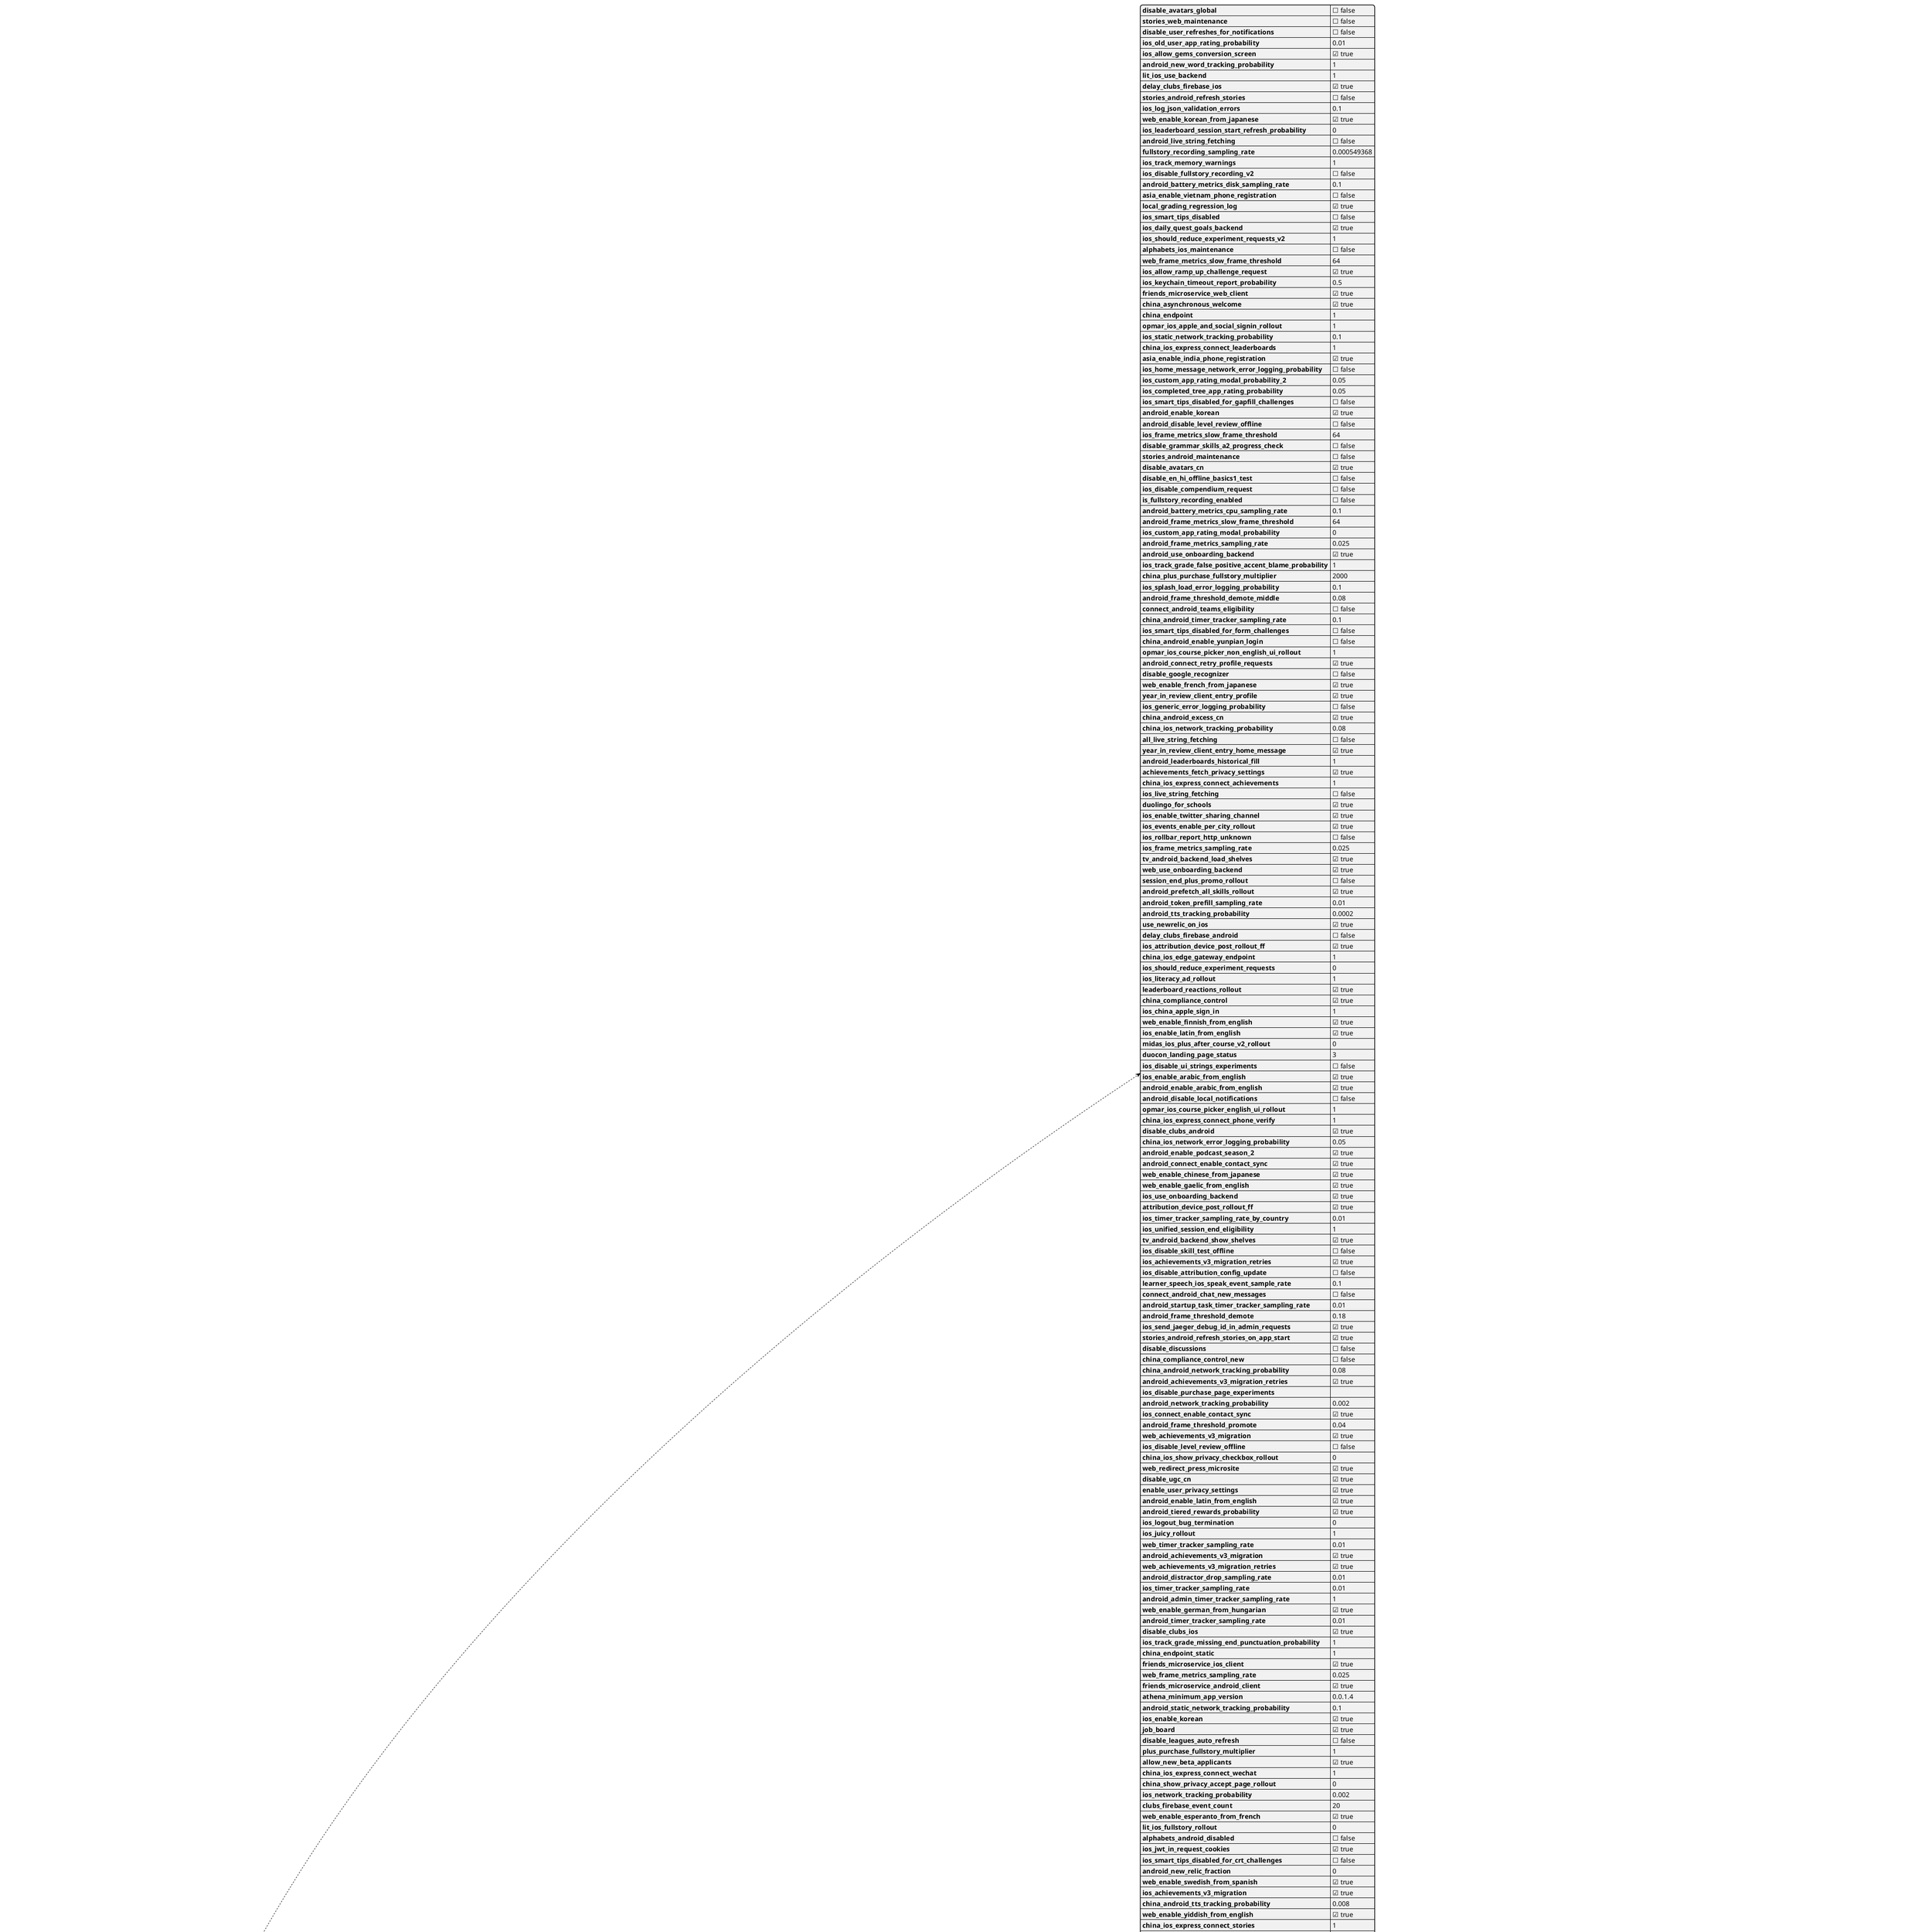 @startjson "Version Info"
{
    "tts_cdn_url": "http://static.duolingo.com/",
    "age_restriction_limit": 13,
    "country": "JP",
    "feature_flags": {
        "disable_avatars_global": false,
        "stories_web_maintenance": false,
        "disable_user_refreshes_for_notifications": false,
        "ios_old_user_app_rating_probability": 0.01,
        "ios_allow_gems_conversion_screen": true,
        "android_new_word_tracking_probability": 1,
        "lit_ios_use_backend": 1,
        "delay_clubs_firebase_ios": true,
        "stories_android_refresh_stories": false,
        "ios_log_json_validation_errors": 0.1,
        "web_enable_korean_from_japanese": true,
        "ios_leaderboard_session_start_refresh_probability": 0,
        "android_live_string_fetching": false,
        "fullstory_recording_sampling_rate": 0.000549368,
        "ios_track_memory_warnings": 1,
        "ios_disable_fullstory_recording_v2": false,
        "android_battery_metrics_disk_sampling_rate": 0.1,
        "asia_enable_vietnam_phone_registration": false,
        "local_grading_regression_log": true,
        "ios_smart_tips_disabled": false,
        "ios_daily_quest_goals_backend": true,
        "ios_should_reduce_experiment_requests_v2": 1,
        "alphabets_ios_maintenance": false,
        "web_frame_metrics_slow_frame_threshold": 64,
        "ios_allow_ramp_up_challenge_request": true,
        "ios_keychain_timeout_report_probability": 0.5,
        "friends_microservice_web_client": true,
        "china_asynchronous_welcome": true,
        "china_endpoint": 1,
        "opmar_ios_apple_and_social_signin_rollout": 1,
        "ios_static_network_tracking_probability": 0.1,
        "china_ios_express_connect_leaderboards": 1,
        "asia_enable_india_phone_registration": true,
        "ios_home_message_network_error_logging_probability": false,
        "ios_custom_app_rating_modal_probability_2": 0.05,
        "ios_completed_tree_app_rating_probability": 0.05,
        "ios_smart_tips_disabled_for_gapfill_challenges": false,
        "android_enable_korean": true,
        "android_disable_level_review_offline": false,
        "ios_frame_metrics_slow_frame_threshold": 64,
        "disable_grammar_skills_a2_progress_check": false,
        "stories_android_maintenance": false,
        "disable_avatars_cn": true,
        "disable_en_hi_offline_basics1_test": false,
        "ios_disable_compendium_request": false,
        "is_fullstory_recording_enabled": false,
        "android_battery_metrics_cpu_sampling_rate": 0.1,
        "android_frame_metrics_slow_frame_threshold": 64,
        "ios_custom_app_rating_modal_probability": 0,
        "android_frame_metrics_sampling_rate": 0.025,
        "android_use_onboarding_backend": true,
        "ios_track_grade_false_positive_accent_blame_probability": 1,
        "china_plus_purchase_fullstory_multiplier": 2000,
        "ios_splash_load_error_logging_probability": 0.1,
        "android_frame_threshold_demote_middle": 0.08,
        "connect_android_teams_eligibility": false,
        "china_android_timer_tracker_sampling_rate": 0.1,
        "ios_smart_tips_disabled_for_form_challenges": false,
        "china_android_enable_yunpian_login": false,
        "opmar_ios_course_picker_non_english_ui_rollout": 1,
        "android_connect_retry_profile_requests": true,
        "disable_google_recognizer": false,
        "web_enable_french_from_japanese": true,
        "year_in_review_client_entry_profile": true,
        "ios_generic_error_logging_probability": false,
        "china_android_excess_cn": true,
        "china_ios_network_tracking_probability": 0.08,
        "all_live_string_fetching": false,
        "year_in_review_client_entry_home_message": true,
        "android_leaderboards_historical_fill": 1,
        "achievements_fetch_privacy_settings": true,
        "china_ios_express_connect_achievements": 1,
        "ios_live_string_fetching": false,
        "duolingo_for_schools": true,
        "ios_enable_twitter_sharing_channel": true,
        "ios_events_enable_per_city_rollout": true,
        "ios_rollbar_report_http_unknown": false,
        "ios_frame_metrics_sampling_rate": 0.025,
        "tv_android_backend_load_shelves": true,
        "web_use_onboarding_backend": true,
        "session_end_plus_promo_rollout": false,
        "android_prefetch_all_skills_rollout": true,
        "android_token_prefill_sampling_rate": 0.01,
        "android_tts_tracking_probability": 0.0002,
        "use_newrelic_on_ios": true,
        "delay_clubs_firebase_android": false,
        "ios_attribution_device_post_rollout_ff": true,
        "china_ios_edge_gateway_endpoint": 1,
        "ios_should_reduce_experiment_requests": 0,
        "ios_literacy_ad_rollout": 1,
        "leaderboard_reactions_rollout": true,
        "china_compliance_control": true,
        "ios_china_apple_sign_in": 1,
        "web_enable_finnish_from_english": true,
        "ios_enable_latin_from_english": true,
        "midas_ios_plus_after_course_v2_rollout": 0,
        "duocon_landing_page_status": 3,
        "ios_disable_ui_strings_experiments": false,
        "ios_enable_arabic_from_english": true,
        "android_enable_arabic_from_english": true,
        "android_disable_local_notifications": false,
        "opmar_ios_course_picker_english_ui_rollout": 1,
        "china_ios_express_connect_phone_verify": 1,
        "disable_clubs_android": true,
        "china_ios_network_error_logging_probability": 0.05,
        "android_enable_podcast_season_2": true,
        "android_connect_enable_contact_sync": true,
        "web_enable_chinese_from_japanese": true,
        "web_enable_gaelic_from_english": true,
        "ios_use_onboarding_backend": true,
        "attribution_device_post_rollout_ff": true,
        "ios_timer_tracker_sampling_rate_by_country": 0.01,
        "ios_unified_session_end_eligibility": 1,
        "tv_android_backend_show_shelves": true,
        "ios_disable_skill_test_offline": false,
        "ios_achievements_v3_migration_retries": true,
        "ios_disable_attribution_config_update": false,
        "learner_speech_ios_speak_event_sample_rate": 0.1,
        "connect_android_chat_new_messages": false,
        "android_startup_task_timer_tracker_sampling_rate": 0.01,
        "android_frame_threshold_demote": 0.18,
        "ios_send_jaeger_debug_id_in_admin_requests": true,
        "stories_android_refresh_stories_on_app_start": true,
        "disable_discussions": false,
        "china_compliance_control_new": false,
        "china_android_network_tracking_probability": 0.08,
        "android_achievements_v3_migration_retries": true,
        "ios_disable_purchase_page_experiments": "",
        "android_network_tracking_probability": 0.002,
        "ios_connect_enable_contact_sync": true,
        "android_frame_threshold_promote": 0.04,
        "web_achievements_v3_migration": true,
        "ios_disable_level_review_offline": false,
        "china_ios_show_privacy_checkbox_rollout": 0,
        "web_redirect_press_microsite": true,
        "disable_ugc_cn": true,
        "enable_user_privacy_settings": true,
        "android_enable_latin_from_english": true,
        "android_tiered_rewards_probability": true,
        "ios_logout_bug_termination": 0,
        "ios_juicy_rollout": 1,
        "web_timer_tracker_sampling_rate": 0.01,
        "android_achievements_v3_migration": true,
        "web_achievements_v3_migration_retries": true,
        "android_distractor_drop_sampling_rate": 0.01,
        "ios_timer_tracker_sampling_rate": 0.01,
        "android_admin_timer_tracker_sampling_rate": 1,
        "web_enable_german_from_hungarian": true,
        "android_timer_tracker_sampling_rate": 0.01,
        "disable_clubs_ios": true,
        "ios_track_grade_missing_end_punctuation_probability": 1,
        "china_endpoint_static": 1,
        "friends_microservice_ios_client": true,
        "web_frame_metrics_sampling_rate": 0.025,
        "friends_microservice_android_client": true,
        "athena_minimum_app_version": "0.0.1.4",
        "android_static_network_tracking_probability": 0.1,
        "ios_enable_korean": true,
        "job_board": true,
        "disable_leagues_auto_refresh": false,
        "plus_purchase_fullstory_multiplier": 1,
        "allow_new_beta_applicants": true,
        "china_ios_express_connect_wechat": 1,
        "china_show_privacy_accept_page_rollout": 0,
        "ios_network_tracking_probability": 0.002,
        "clubs_firebase_event_count": 20,
        "web_enable_esperanto_from_french": true,
        "lit_ios_fullstory_rollout": 0,
        "alphabets_android_disabled": false,
        "ios_jwt_in_request_cookies": true,
        "ios_smart_tips_disabled_for_crt_challenges": false,
        "android_new_relic_fraction": 0,
        "web_enable_swedish_from_spanish": true,
        "ios_achievements_v3_migration": true,
        "china_android_tts_tracking_probability": 0.008,
        "web_enable_yiddish_from_english": true,
        "china_ios_express_connect_stories": 1,
        "disable_forum_posting": false,
        "stories_ios_maintenance": false,
        "ios_show_season_2_podcast_ad": true,
        "android_battery_metrics_memory_sampling_rate": 0.1,
        "ios_validate_plus_promo_migration": false,
        "web_enable_italian_from_german": false
    },
    "tts_base_url_http": "http://d7mj4aqfscim2.cloudfront.net/",
    "tts_voice_configuration": {
        "path": "tts/{voice}/{type}/{id}",
        "multi_voices": "{\"el\": [\"el/cora\", \"el/stefanos\"], \"en\": [\"en/miranda\", \"en/harrison\"], \"ca\": [\"ca/herena\"], \"it\": [\"it/carla\"], \"cy\": [\"cy/gwyneth\"], \"ar\": [\"ar/zeinainf\"], \"cs\": [\"cs/adina\", \"cs/jakub\"], \"id\": [\"id/eka\", \"id/ade\"], \"es\": [\"es/penelope\", \"es/miguel\"], \"zs\": [\"zs/xiuying\", \"zs/haoran\"], \"ru\": [\"ru/zoya\", \"ru/adrian\"], \"pt\": [\"pt/vitoria\", \"pt/ricardo\"], \"nb\": [\"nb/bente\", \"nb/egil\"], \"tr\": [\"tr/ecrin\", \"tr/ahmet\"], \"ro\": [\"ro/carmen\"], \"pl\": [\"pl/aniela\", \"pl/filip\"], \"dn\": [\"dn/luuk\", \"dn/eva\"], \"fr\": [\"fr/danielle\", \"fr/victor\"], \"de\": [\"de/mila\", \"de/paul\"], \"da\": [\"da/emma\", \"da/malthe\"], \"hi\": [\"hi/nikita\", \"hi/abhi\"], \"ja\": [\"ja/ichika\", \"ja/chotan\"], \"ko\": [\"ko/ahnjong\", \"ko/dae\"], \"sv\": [\"sv/astrid\"]}",
        "voices": "{\"el\": \"el/cora\", \"en\": \"en/miranda\", \"ca\": \"ca/herena\", \"it\": \"it/carla\", \"cy\": \"cy/gwyneth\", \"ar\": \"ar/zeinainf\", \"cs\": \"cs/adina\", \"id\": \"id/eka\", \"es\": \"es/penelope\", \"zs\": \"zs/xiuying\", \"ru\": \"ru/zoya\", \"pt\": \"pt/vitoria\", \"nb\": \"nb/bente\", \"tr\": \"tr/ecrin\", \"ro\": \"ro/carmen\", \"pl\": \"pl/aniela\", \"dn\": \"dn/luuk\", \"fr\": \"fr/danielle\", \"de\": \"de/mila\", \"da\": \"da/emma\", \"hi\": \"hi/nikita\", \"ja\": \"ja/ichika\", \"ko\": \"ko/ahnjong\", \"sv\": \"sv/astrid\"}"
    },
    "supported_directions": {
        "el": [
            "en"
        ],
        "en": [
            "es",
            "fr",
            "de",
            "it",
            "ja",
            "zs",
            "ru",
            "ko",
            "pt",
            "ar",
            "dn",
            "sv",
            "nb",
            "tr",
            "pl",
            "ga",
            "el",
            "he",
            "da",
            "hi",
            "cs",
            "eo",
            "uk",
            "cy",
            "vi",
            "hu",
            "sw",
            "ro",
            "id",
            "hw",
            "nv",
            "kl",
            "hv",
            "la",
            "gd",
            "fi",
            "yi"
        ],
        "vi": [
            "en",
            "zs"
        ],
        "it": [
            "en",
            "fr",
            "de",
            "es"
        ],
        "ar": [
            "en",
            "fr",
            "de",
            "sv"
        ],
        "cs": [
            "en"
        ],
        "id": [
            "en"
        ],
        "es": [
            "en",
            "fr",
            "it",
            "pt",
            "de",
            "ru",
            "ca",
            "eo",
            "gn",
            "sv"
        ],
        "zs": [
            "en",
            "es",
            "ja",
            "ko",
            "it",
            "fr"
        ],
        "ru": [
            "en",
            "de",
            "es",
            "fr"
        ],
        "pt": [
            "en",
            "es",
            "fr",
            "de",
            "it",
            "eo"
        ],
        "tr": [
            "en",
            "de",
            "ru"
        ],
        "th": [
            "en"
        ],
        "ro": [
            "en"
        ],
        "pl": [
            "en"
        ],
        "dn": [
            "en",
            "de",
            "fr"
        ],
        "fr": [
            "en",
            "es",
            "it",
            "de",
            "pt",
            "eo"
        ],
        "de": [
            "en",
            "es",
            "fr"
        ],
        "hu": [
            "en",
            "de"
        ],
        "hi": [
            "en"
        ],
        "ja": [
            "en",
            "zs",
            "ko",
            "fr"
        ],
        "ko": [
            "en"
        ],
        "uk": [
            "en"
        ]
    },
    "api_base_url": "https://api.duolingo.com",
    "offline": {
        "enabled": true,
        "max_lessons": 5
    },
    "dict_base_url": "http://d2.duolingo.com/",
    "logged_out_ab_options": {},
    "speech_host": "speech.duolingo.com",
    "tts_base_url": "https://d7mj4aqfscim2.cloudfront.net/"
}
@endjson
